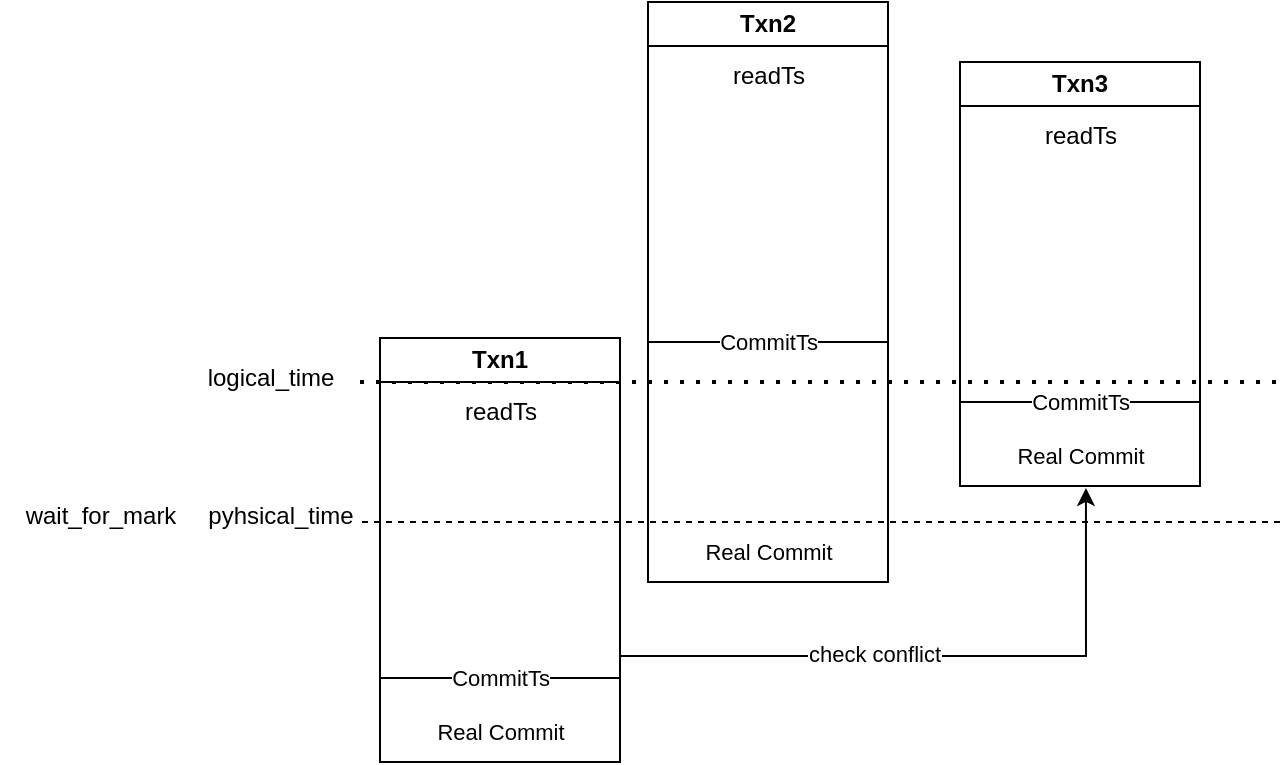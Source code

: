 <mxfile version="21.6.8" type="device">
  <diagram name="第 1 页" id="x2MyPahmq6aNsscK1j3B">
    <mxGraphModel dx="1835" dy="1710" grid="1" gridSize="10" guides="1" tooltips="1" connect="1" arrows="1" fold="1" page="1" pageScale="1" pageWidth="827" pageHeight="1169" math="0" shadow="0">
      <root>
        <mxCell id="0" />
        <mxCell id="1" parent="0" />
        <mxCell id="ZJ4KUE4kmQFWNyBQMFL--1" value="" style="endArrow=none;dashed=1;html=1;dashPattern=1 3;strokeWidth=2;rounded=0;" edge="1" parent="1">
          <mxGeometry width="50" height="50" relative="1" as="geometry">
            <mxPoint x="150" y="160" as="sourcePoint" />
            <mxPoint x="610" y="160" as="targetPoint" />
          </mxGeometry>
        </mxCell>
        <mxCell id="ZJ4KUE4kmQFWNyBQMFL--3" value="logical_time" style="text;html=1;align=center;verticalAlign=middle;resizable=0;points=[];autosize=1;strokeColor=none;fillColor=none;" vertex="1" parent="1">
          <mxGeometry x="60" y="143" width="90" height="30" as="geometry" />
        </mxCell>
        <mxCell id="ZJ4KUE4kmQFWNyBQMFL--5" value="pyhsical_time" style="text;html=1;align=center;verticalAlign=middle;resizable=0;points=[];autosize=1;strokeColor=none;fillColor=none;" vertex="1" parent="1">
          <mxGeometry x="60" y="212" width="100" height="30" as="geometry" />
        </mxCell>
        <mxCell id="ZJ4KUE4kmQFWNyBQMFL--25" style="edgeStyle=orthogonalEdgeStyle;rounded=0;orthogonalLoop=1;jettySize=auto;html=1;exitX=1;exitY=0.75;exitDx=0;exitDy=0;entryX=0.533;entryY=1.033;entryDx=0;entryDy=0;entryPerimeter=0;" edge="1" parent="1" source="ZJ4KUE4kmQFWNyBQMFL--11" target="ZJ4KUE4kmQFWNyBQMFL--23">
          <mxGeometry relative="1" as="geometry" />
        </mxCell>
        <mxCell id="ZJ4KUE4kmQFWNyBQMFL--27" value="check conflict" style="edgeLabel;html=1;align=center;verticalAlign=middle;resizable=0;points=[];" vertex="1" connectable="0" parent="ZJ4KUE4kmQFWNyBQMFL--25">
          <mxGeometry x="-0.199" y="1" relative="1" as="geometry">
            <mxPoint as="offset" />
          </mxGeometry>
        </mxCell>
        <mxCell id="ZJ4KUE4kmQFWNyBQMFL--11" value="Txn1" style="swimlane;whiteSpace=wrap;html=1;startSize=22;" vertex="1" parent="1">
          <mxGeometry x="160" y="138" width="120" height="212" as="geometry">
            <mxRectangle x="460" y="268" width="70" height="30" as="alternateBounds" />
          </mxGeometry>
        </mxCell>
        <mxCell id="ZJ4KUE4kmQFWNyBQMFL--14" value="readTs" style="text;html=1;align=center;verticalAlign=middle;resizable=0;points=[];autosize=1;strokeColor=none;fillColor=none;" vertex="1" parent="ZJ4KUE4kmQFWNyBQMFL--11">
          <mxGeometry x="30" y="22" width="60" height="30" as="geometry" />
        </mxCell>
        <mxCell id="ZJ4KUE4kmQFWNyBQMFL--12" value="CommitTs" style="endArrow=none;html=1;rounded=0;entryX=1;entryY=0.75;entryDx=0;entryDy=0;exitX=0;exitY=0.75;exitDx=0;exitDy=0;elbow=vertical;" edge="1" parent="ZJ4KUE4kmQFWNyBQMFL--11">
          <mxGeometry width="50" height="50" relative="1" as="geometry">
            <mxPoint y="170" as="sourcePoint" />
            <mxPoint x="120" y="170" as="targetPoint" />
          </mxGeometry>
        </mxCell>
        <mxCell id="ZJ4KUE4kmQFWNyBQMFL--15" value="Real Commit" style="text;html=1;align=center;verticalAlign=middle;resizable=0;points=[];autosize=1;strokeColor=none;fillColor=none;fontSize=11;" vertex="1" parent="ZJ4KUE4kmQFWNyBQMFL--11">
          <mxGeometry x="15" y="182" width="90" height="30" as="geometry" />
        </mxCell>
        <mxCell id="ZJ4KUE4kmQFWNyBQMFL--4" value="" style="endArrow=none;dashed=1;html=1;rounded=0;" edge="1" parent="ZJ4KUE4kmQFWNyBQMFL--11">
          <mxGeometry width="50" height="50" relative="1" as="geometry">
            <mxPoint x="450" y="92" as="sourcePoint" />
            <mxPoint x="-10" y="92" as="targetPoint" />
          </mxGeometry>
        </mxCell>
        <mxCell id="ZJ4KUE4kmQFWNyBQMFL--16" value="Txn2" style="swimlane;whiteSpace=wrap;html=1;startSize=22;" vertex="1" parent="1">
          <mxGeometry x="294" y="-30" width="120" height="290" as="geometry">
            <mxRectangle x="460" y="268" width="70" height="30" as="alternateBounds" />
          </mxGeometry>
        </mxCell>
        <mxCell id="ZJ4KUE4kmQFWNyBQMFL--17" value="readTs" style="text;html=1;align=center;verticalAlign=middle;resizable=0;points=[];autosize=1;strokeColor=none;fillColor=none;" vertex="1" parent="ZJ4KUE4kmQFWNyBQMFL--16">
          <mxGeometry x="30" y="22" width="60" height="30" as="geometry" />
        </mxCell>
        <mxCell id="ZJ4KUE4kmQFWNyBQMFL--18" value="CommitTs" style="endArrow=none;html=1;rounded=0;entryX=1;entryY=0.75;entryDx=0;entryDy=0;exitX=0;exitY=0.75;exitDx=0;exitDy=0;elbow=vertical;" edge="1" parent="ZJ4KUE4kmQFWNyBQMFL--16">
          <mxGeometry width="50" height="50" relative="1" as="geometry">
            <mxPoint y="170" as="sourcePoint" />
            <mxPoint x="120" y="170" as="targetPoint" />
          </mxGeometry>
        </mxCell>
        <mxCell id="ZJ4KUE4kmQFWNyBQMFL--19" value="Real Commit" style="text;html=1;align=center;verticalAlign=middle;resizable=0;points=[];autosize=1;strokeColor=none;fillColor=none;fontSize=11;" vertex="1" parent="ZJ4KUE4kmQFWNyBQMFL--16">
          <mxGeometry x="15" y="260" width="90" height="30" as="geometry" />
        </mxCell>
        <mxCell id="ZJ4KUE4kmQFWNyBQMFL--20" value="Txn3" style="swimlane;whiteSpace=wrap;html=1;startSize=22;" vertex="1" parent="1">
          <mxGeometry x="450" width="120" height="212" as="geometry">
            <mxRectangle x="460" y="268" width="70" height="30" as="alternateBounds" />
          </mxGeometry>
        </mxCell>
        <mxCell id="ZJ4KUE4kmQFWNyBQMFL--21" value="readTs" style="text;html=1;align=center;verticalAlign=middle;resizable=0;points=[];autosize=1;strokeColor=none;fillColor=none;" vertex="1" parent="ZJ4KUE4kmQFWNyBQMFL--20">
          <mxGeometry x="30" y="22" width="60" height="30" as="geometry" />
        </mxCell>
        <mxCell id="ZJ4KUE4kmQFWNyBQMFL--22" value="CommitTs" style="endArrow=none;html=1;rounded=0;entryX=1;entryY=0.75;entryDx=0;entryDy=0;exitX=0;exitY=0.75;exitDx=0;exitDy=0;elbow=vertical;" edge="1" parent="ZJ4KUE4kmQFWNyBQMFL--20">
          <mxGeometry width="50" height="50" relative="1" as="geometry">
            <mxPoint y="170" as="sourcePoint" />
            <mxPoint x="120" y="170" as="targetPoint" />
          </mxGeometry>
        </mxCell>
        <mxCell id="ZJ4KUE4kmQFWNyBQMFL--23" value="Real Commit" style="text;html=1;align=center;verticalAlign=middle;resizable=0;points=[];autosize=1;strokeColor=none;fillColor=none;fontSize=11;" vertex="1" parent="ZJ4KUE4kmQFWNyBQMFL--20">
          <mxGeometry x="15" y="182" width="90" height="30" as="geometry" />
        </mxCell>
        <mxCell id="ZJ4KUE4kmQFWNyBQMFL--24" value="wait_for_mark" style="text;html=1;align=center;verticalAlign=middle;resizable=0;points=[];autosize=1;strokeColor=none;fillColor=none;" vertex="1" parent="1">
          <mxGeometry x="-30" y="212" width="100" height="30" as="geometry" />
        </mxCell>
      </root>
    </mxGraphModel>
  </diagram>
</mxfile>
